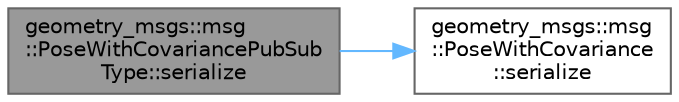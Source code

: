 digraph "geometry_msgs::msg::PoseWithCovariancePubSubType::serialize"
{
 // INTERACTIVE_SVG=YES
 // LATEX_PDF_SIZE
  bgcolor="transparent";
  edge [fontname=Helvetica,fontsize=10,labelfontname=Helvetica,labelfontsize=10];
  node [fontname=Helvetica,fontsize=10,shape=box,height=0.2,width=0.4];
  rankdir="LR";
  Node1 [id="Node000001",label="geometry_msgs::msg\l::PoseWithCovariancePubSub\lType::serialize",height=0.2,width=0.4,color="gray40", fillcolor="grey60", style="filled", fontcolor="black",tooltip=" "];
  Node1 -> Node2 [id="edge1_Node000001_Node000002",color="steelblue1",style="solid",tooltip=" "];
  Node2 [id="Node000002",label="geometry_msgs::msg\l::PoseWithCovariance\l::serialize",height=0.2,width=0.4,color="grey40", fillcolor="white", style="filled",URL="$df/d34/classgeometry__msgs_1_1msg_1_1PoseWithCovariance.html#a365bfaedd59ae0531a70e723a3473aeb",tooltip="This function serializes an object using CDR serialization."];
}

